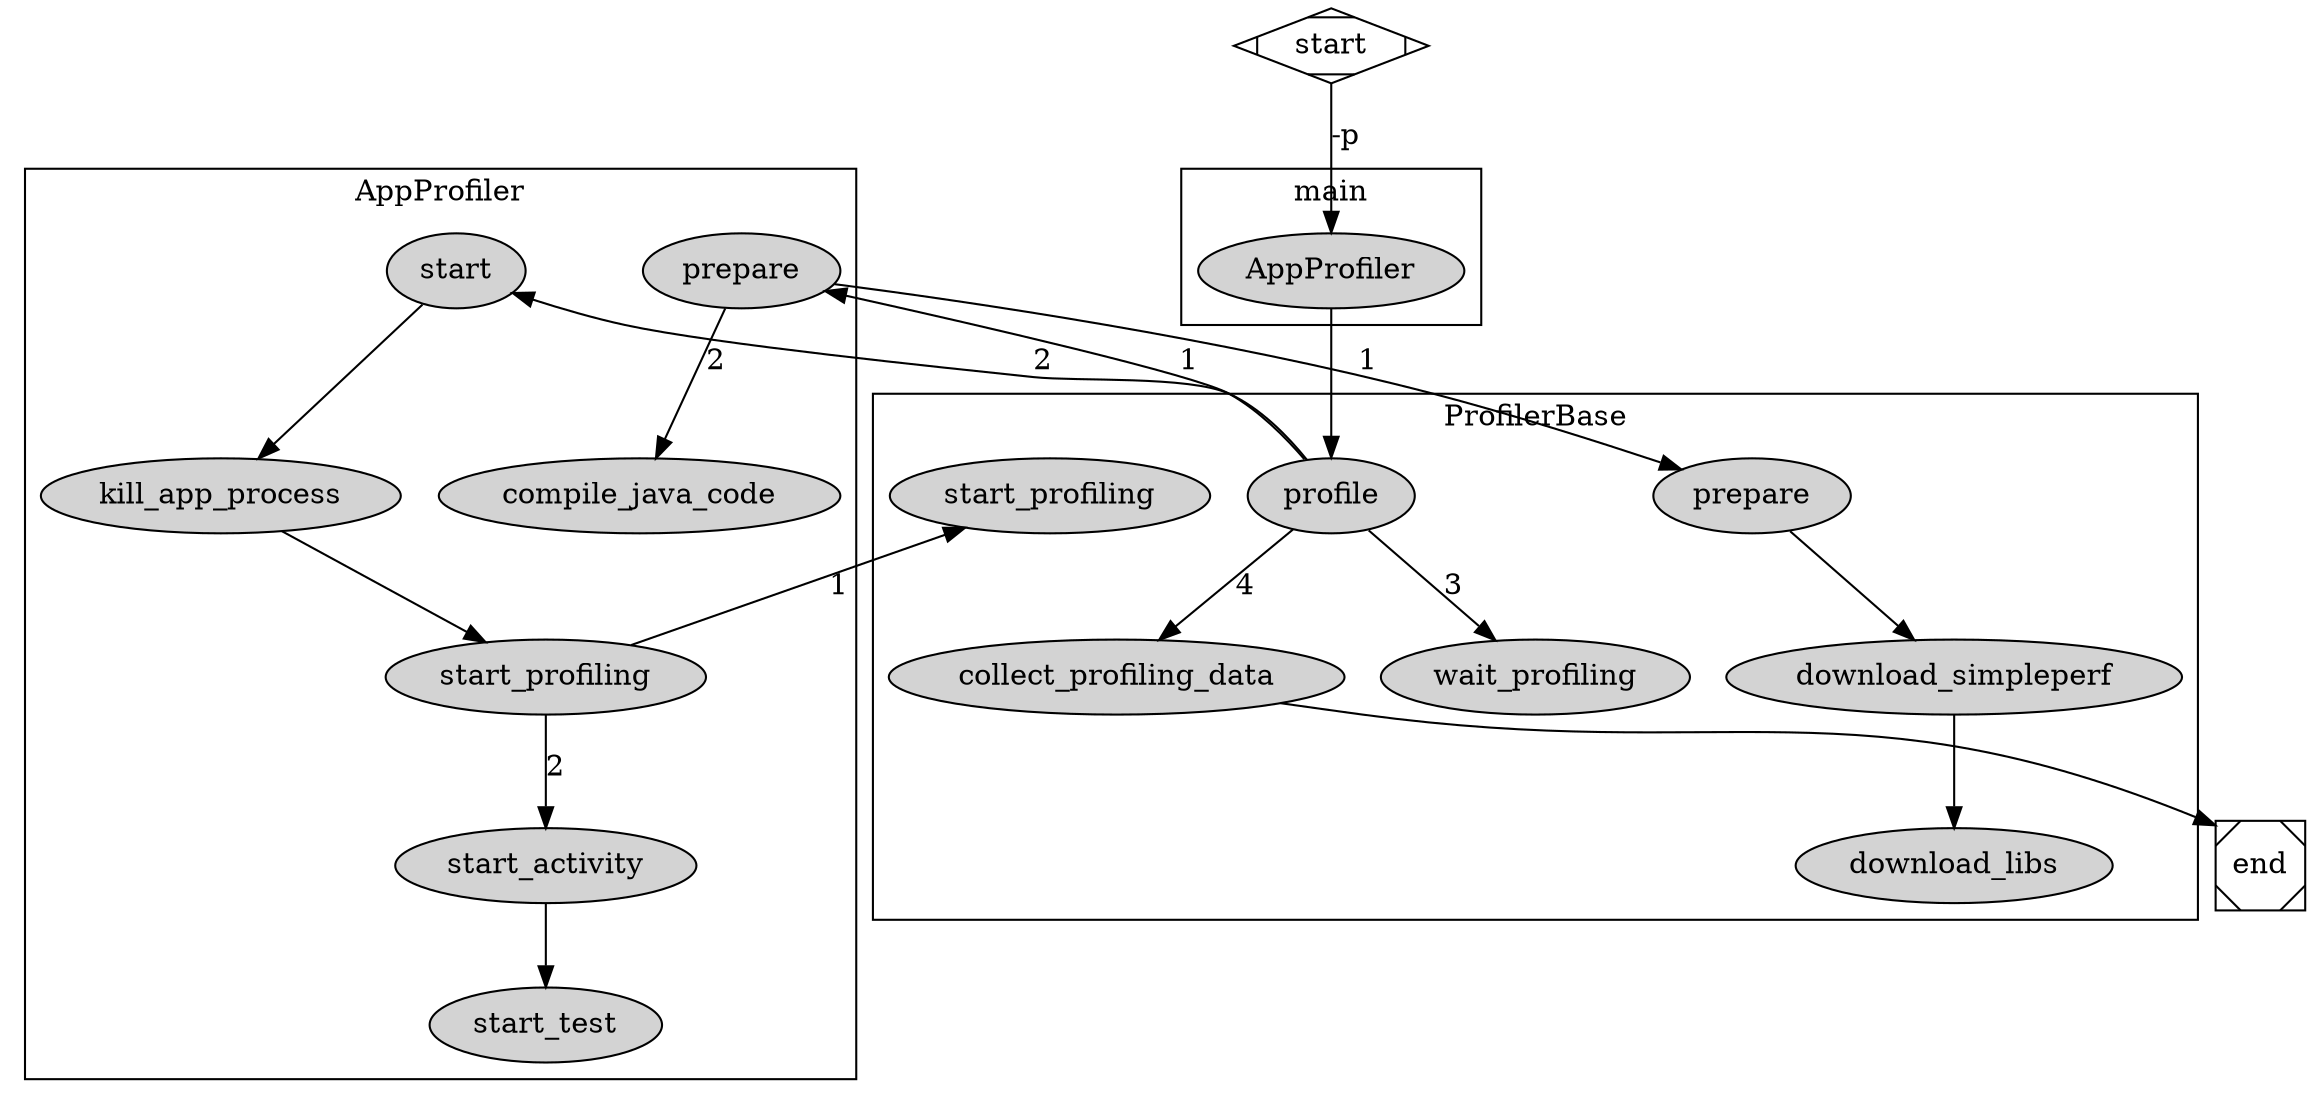 digraph app_profiler {

  subgraph cluster0 {
    node[style=filled];
    color = black;
    label = "main";
    ratio=fill;

    a0[label="AppProfiler"]
    #a1[label="NativeProgramProfiler"]
    #a2[label="NativeCommandProfiler"]
    #a3[label="NativeProcessProfiler"]
    #a4[label="NativeThreadProfiler"]
    #a5[label="SystemWideProfiler"]
  }

  subgraph cluster1 {
    node [style=filled];
    color = black;
    label = "ProfilerBase";

    b0[label="profile"]

    b1[label="prepare"]
    b11[label="download_simpleperf"]
    b12[label="download_libs"]

    b1->b11->b12;

    #b2[label="start"]

    b3[label="wait_profiling"]

    b4[label="collect_profiling_data"]

    b5[label="start_profiling"]
  }

  subgraph cluster2 {
    node [style=filled];
    color = black;
    label = "AppProfiler";

    c0[label="prepare"];
    c00[label="compile_java_code"];

    c0->b1[label="1"];
    c0->c00[label="2"];

    c1[label="start"]
    c11[label="kill_app_process"]
    c12[label="start_profiling"]

    c13[label="start_activity"]
    c14[label="start_test"]

    c1->c11->c12;

    c12->b5[label="1"];
    c12->c13[label="2"];

    c13->c14;
  }

  start->a0[label="-p"];

  #start->a1[label="-np"];
  #start->a2[label="-cmd"];
  #start->a3[label="--pid"];
  #start->a4[label="--tid"];
  #start->a5[label="--system_wide"];

  a0->b0;

  b0->c0[label="1"];
  b0->c1[label="2"];
  b0->b3[label="3"];
  b0->b4[label="4"];

  b4->end;

  start [shape=Mdiamond];
  end [shape=Msquare];
}